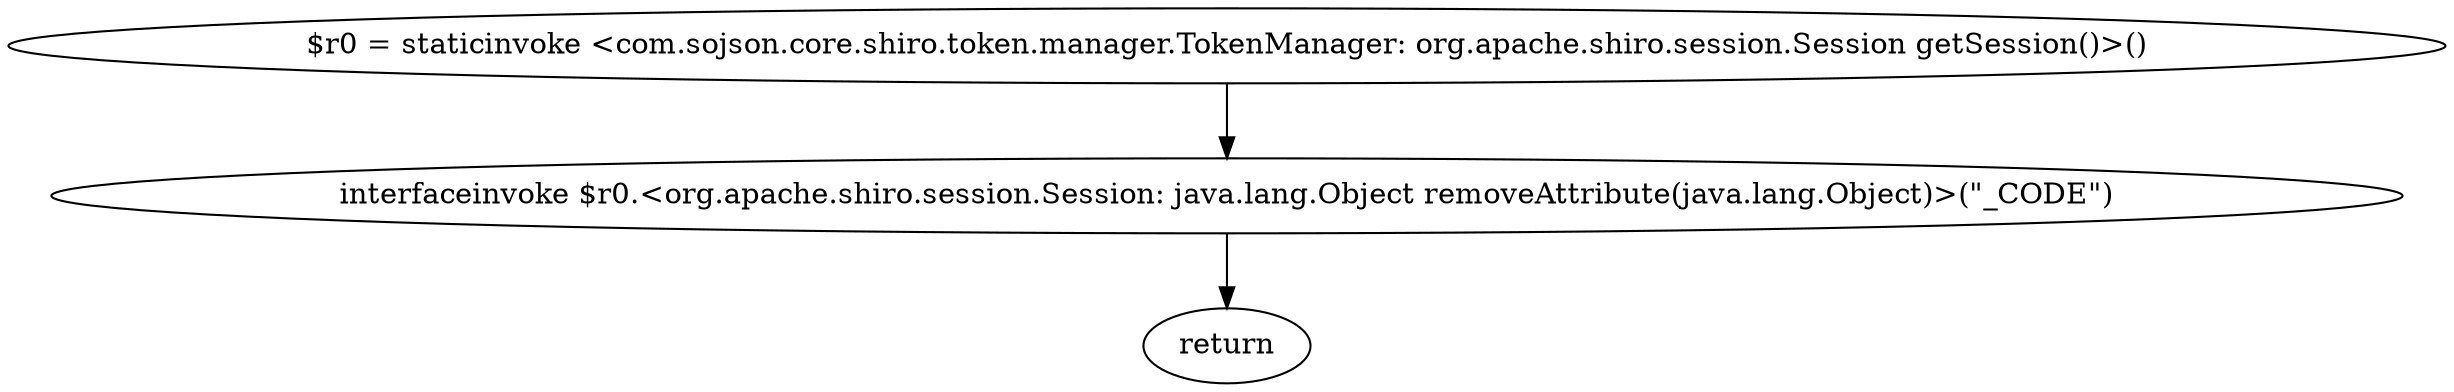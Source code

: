 digraph "unitGraph" {
    "$r0 = staticinvoke <com.sojson.core.shiro.token.manager.TokenManager: org.apache.shiro.session.Session getSession()>()"
    "interfaceinvoke $r0.<org.apache.shiro.session.Session: java.lang.Object removeAttribute(java.lang.Object)>(\"_CODE\")"
    "return"
    "$r0 = staticinvoke <com.sojson.core.shiro.token.manager.TokenManager: org.apache.shiro.session.Session getSession()>()"->"interfaceinvoke $r0.<org.apache.shiro.session.Session: java.lang.Object removeAttribute(java.lang.Object)>(\"_CODE\")";
    "interfaceinvoke $r0.<org.apache.shiro.session.Session: java.lang.Object removeAttribute(java.lang.Object)>(\"_CODE\")"->"return";
}
